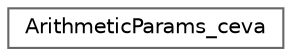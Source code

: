 digraph "Graphical Class Hierarchy"
{
 // LATEX_PDF_SIZE
  bgcolor="transparent";
  edge [fontname=Helvetica,fontsize=10,labelfontname=Helvetica,labelfontsize=10];
  node [fontname=Helvetica,fontsize=10,shape=box,height=0.2,width=0.4];
  rankdir="LR";
  Node0 [id="Node000000",label="ArithmeticParams_ceva",height=0.2,width=0.4,color="grey40", fillcolor="white", style="filled",URL="$struct_arithmetic_params__ceva.html",tooltip=" "];
}
